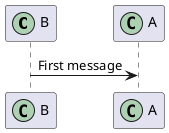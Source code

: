 @startuml


participant B << (C,#ADD1B2) >>
participant A << (C,#ADD1B2) >>

B->A: First message

@enduml